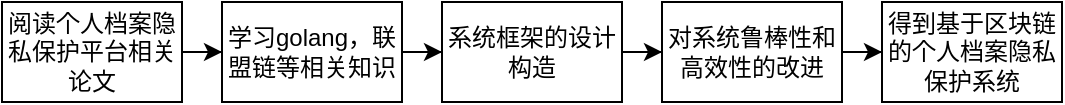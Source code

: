 <mxfile version="21.1.5" type="github">
  <diagram name="第 1 页" id="2UxGlBPLaiESZZIrD87-">
    <mxGraphModel dx="875" dy="404" grid="1" gridSize="10" guides="1" tooltips="1" connect="1" arrows="1" fold="1" page="1" pageScale="1" pageWidth="413" pageHeight="291" math="0" shadow="0">
      <root>
        <mxCell id="0" />
        <mxCell id="1" parent="0" />
        <mxCell id="RWGxDoOaj1qs2d8BvcQ9-3" value="" style="edgeStyle=orthogonalEdgeStyle;rounded=0;orthogonalLoop=1;jettySize=auto;html=1;" edge="1" parent="1" source="RWGxDoOaj1qs2d8BvcQ9-1" target="RWGxDoOaj1qs2d8BvcQ9-2">
          <mxGeometry relative="1" as="geometry" />
        </mxCell>
        <mxCell id="RWGxDoOaj1qs2d8BvcQ9-1" value="阅读个人档案隐私保护平台相关论文" style="rounded=0;whiteSpace=wrap;html=1;" vertex="1" parent="1">
          <mxGeometry x="140" y="121" width="90" height="50" as="geometry" />
        </mxCell>
        <mxCell id="RWGxDoOaj1qs2d8BvcQ9-5" value="" style="edgeStyle=orthogonalEdgeStyle;rounded=0;orthogonalLoop=1;jettySize=auto;html=1;" edge="1" parent="1" source="RWGxDoOaj1qs2d8BvcQ9-2" target="RWGxDoOaj1qs2d8BvcQ9-4">
          <mxGeometry relative="1" as="geometry" />
        </mxCell>
        <mxCell id="RWGxDoOaj1qs2d8BvcQ9-2" value="学习golang，联盟链等相关知识" style="rounded=0;whiteSpace=wrap;html=1;" vertex="1" parent="1">
          <mxGeometry x="250" y="121" width="90" height="50" as="geometry" />
        </mxCell>
        <mxCell id="RWGxDoOaj1qs2d8BvcQ9-7" value="" style="edgeStyle=orthogonalEdgeStyle;rounded=0;orthogonalLoop=1;jettySize=auto;html=1;" edge="1" parent="1" source="RWGxDoOaj1qs2d8BvcQ9-4" target="RWGxDoOaj1qs2d8BvcQ9-6">
          <mxGeometry relative="1" as="geometry" />
        </mxCell>
        <mxCell id="RWGxDoOaj1qs2d8BvcQ9-4" value="系统框架的设计构造" style="rounded=0;whiteSpace=wrap;html=1;" vertex="1" parent="1">
          <mxGeometry x="360" y="121" width="90" height="50" as="geometry" />
        </mxCell>
        <mxCell id="RWGxDoOaj1qs2d8BvcQ9-9" value="" style="edgeStyle=orthogonalEdgeStyle;rounded=0;orthogonalLoop=1;jettySize=auto;html=1;" edge="1" parent="1" source="RWGxDoOaj1qs2d8BvcQ9-6" target="RWGxDoOaj1qs2d8BvcQ9-8">
          <mxGeometry relative="1" as="geometry" />
        </mxCell>
        <mxCell id="RWGxDoOaj1qs2d8BvcQ9-6" value="对系统鲁棒性和高效性的改进" style="rounded=0;whiteSpace=wrap;html=1;" vertex="1" parent="1">
          <mxGeometry x="470" y="121" width="90" height="50" as="geometry" />
        </mxCell>
        <mxCell id="RWGxDoOaj1qs2d8BvcQ9-8" value="得到基于区块链的个人档案隐私保护系统" style="rounded=0;whiteSpace=wrap;html=1;" vertex="1" parent="1">
          <mxGeometry x="580" y="121" width="90" height="50" as="geometry" />
        </mxCell>
      </root>
    </mxGraphModel>
  </diagram>
</mxfile>
